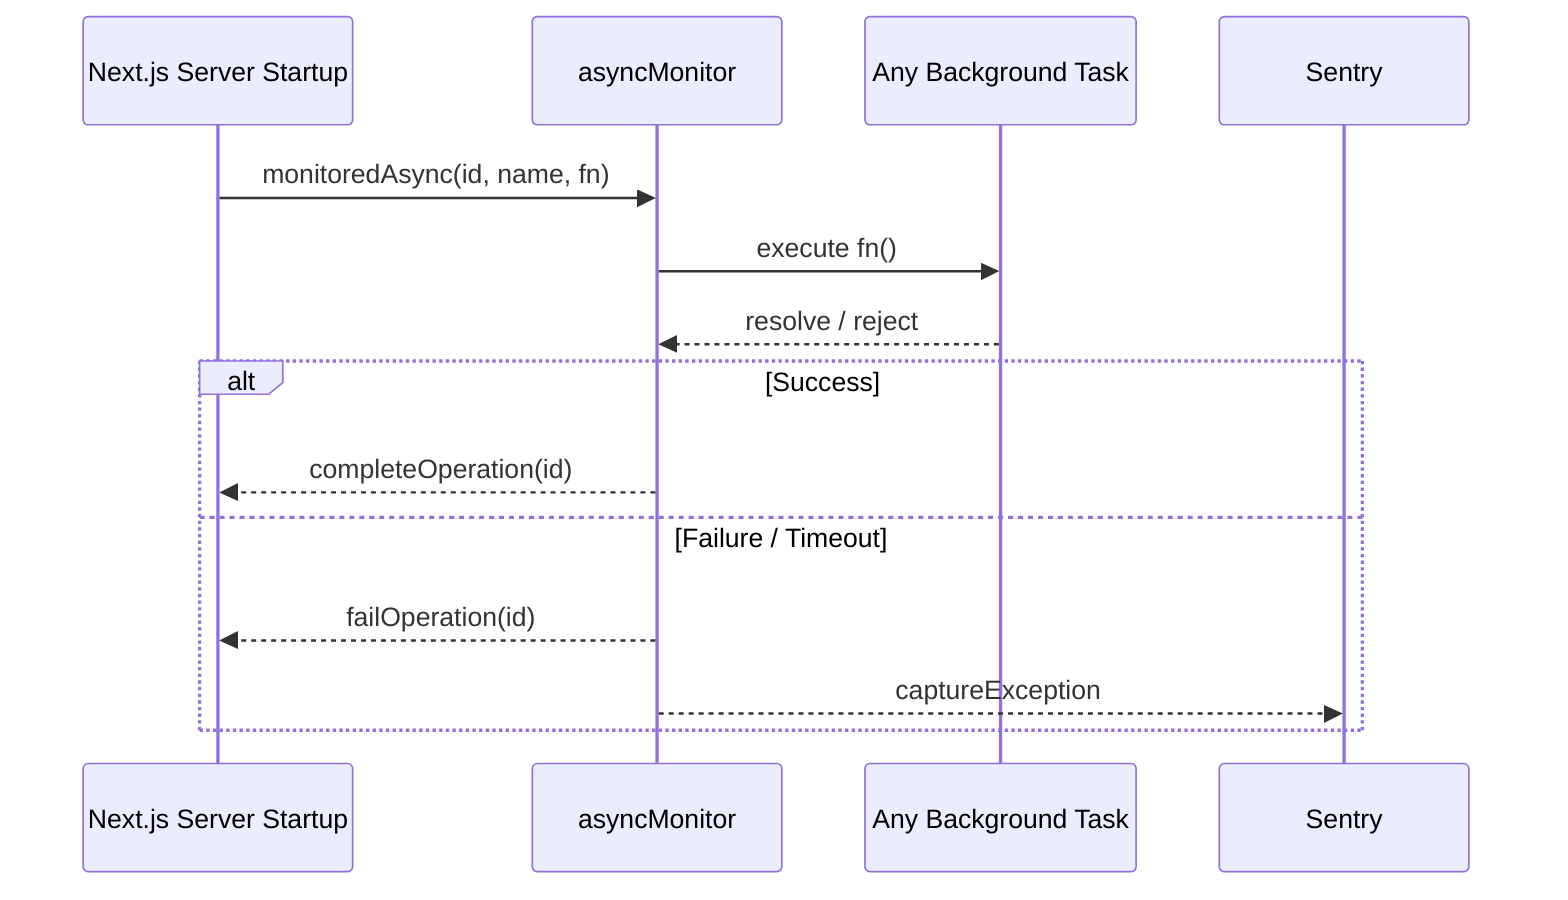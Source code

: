sequenceDiagram
  participant App as Next.js Server Startup
  participant Monitor as asyncMonitor
  participant Job as Any Background Task

  App->>Monitor: monitoredAsync(id, name, fn)
  Monitor->>Job: execute fn()
  Job-->>Monitor: resolve / reject
  alt Success
    Monitor-->>App: completeOperation(id)
  else Failure / Timeout
    Monitor-->>App: failOperation(id)
    Monitor-->>Sentry: captureException
  end